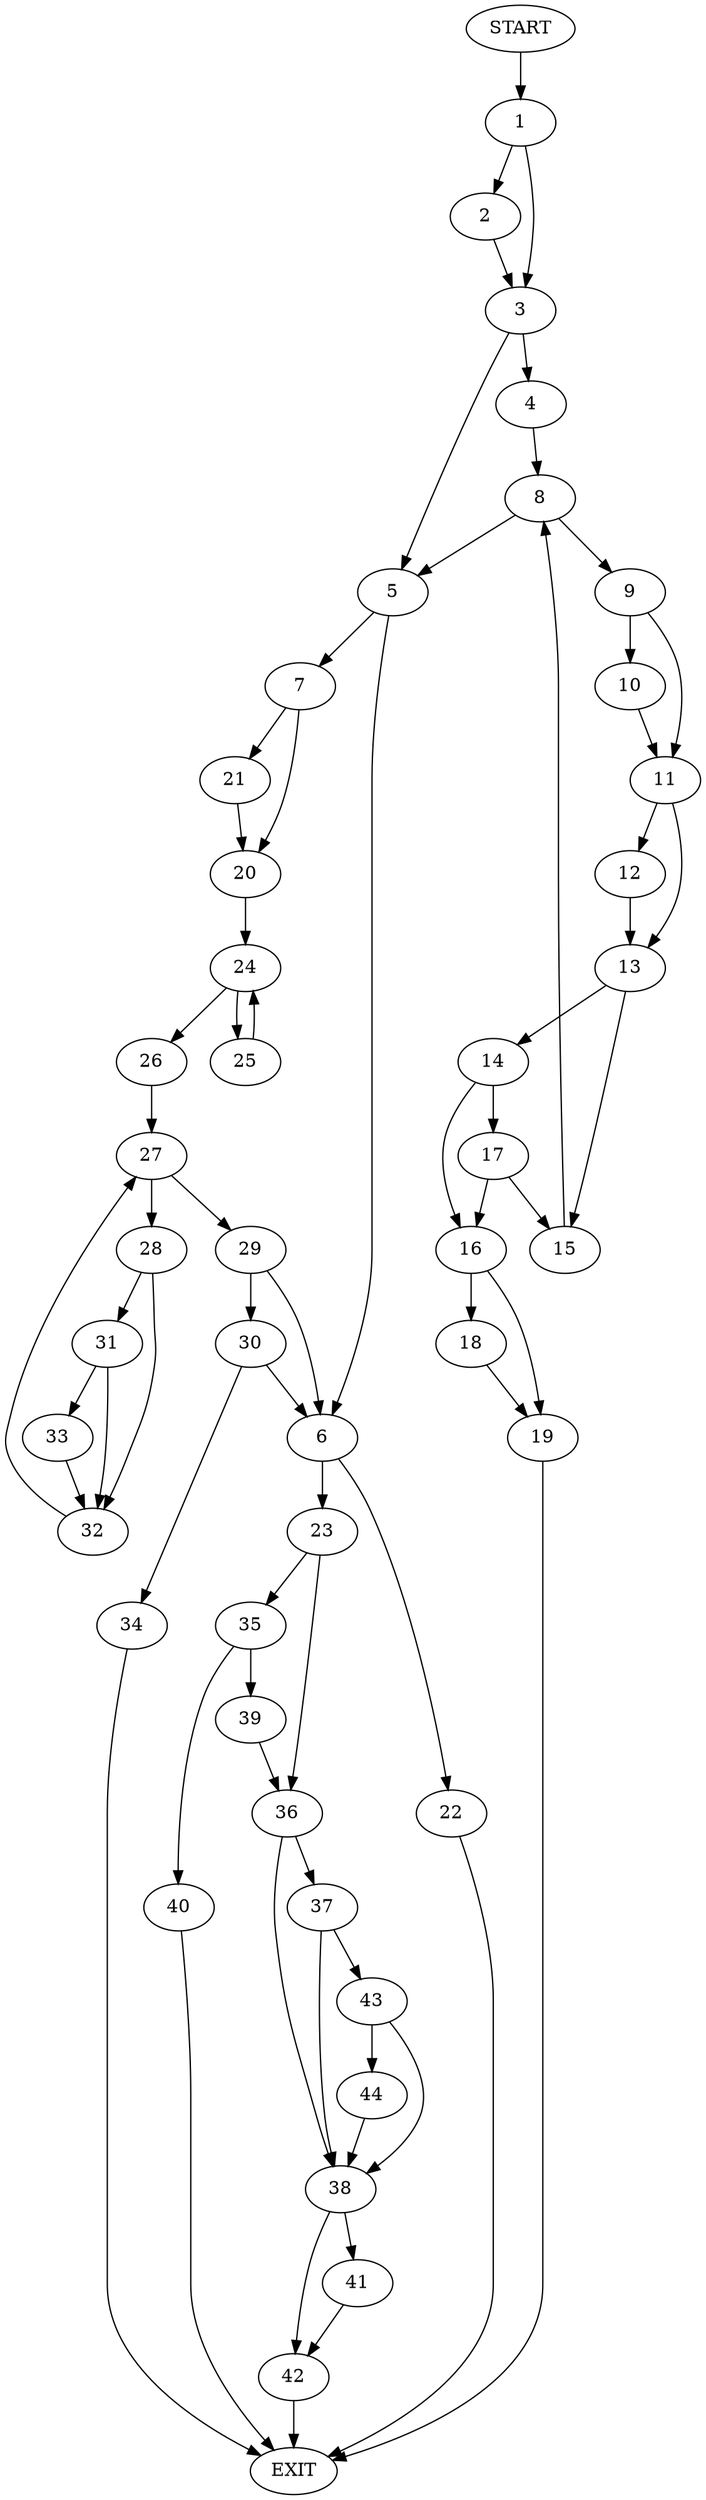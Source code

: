 digraph {
0 [label="START"]
45 [label="EXIT"]
0 -> 1
1 -> 2
1 -> 3
2 -> 3
3 -> 4
3 -> 5
5 -> 6
5 -> 7
4 -> 8
8 -> 9
8 -> 5
9 -> 10
9 -> 11
11 -> 12
11 -> 13
10 -> 11
13 -> 14
13 -> 15
12 -> 13
15 -> 8
14 -> 16
14 -> 17
17 -> 16
17 -> 15
16 -> 18
16 -> 19
19 -> 45
18 -> 19
7 -> 20
7 -> 21
6 -> 22
6 -> 23
21 -> 20
20 -> 24
24 -> 25
24 -> 26
26 -> 27
25 -> 24
27 -> 28
27 -> 29
29 -> 6
29 -> 30
28 -> 31
28 -> 32
31 -> 33
31 -> 32
32 -> 27
33 -> 32
30 -> 6
30 -> 34
34 -> 45
23 -> 35
23 -> 36
22 -> 45
36 -> 37
36 -> 38
35 -> 39
35 -> 40
39 -> 36
40 -> 45
38 -> 41
38 -> 42
37 -> 43
37 -> 38
43 -> 38
43 -> 44
44 -> 38
42 -> 45
41 -> 42
}

